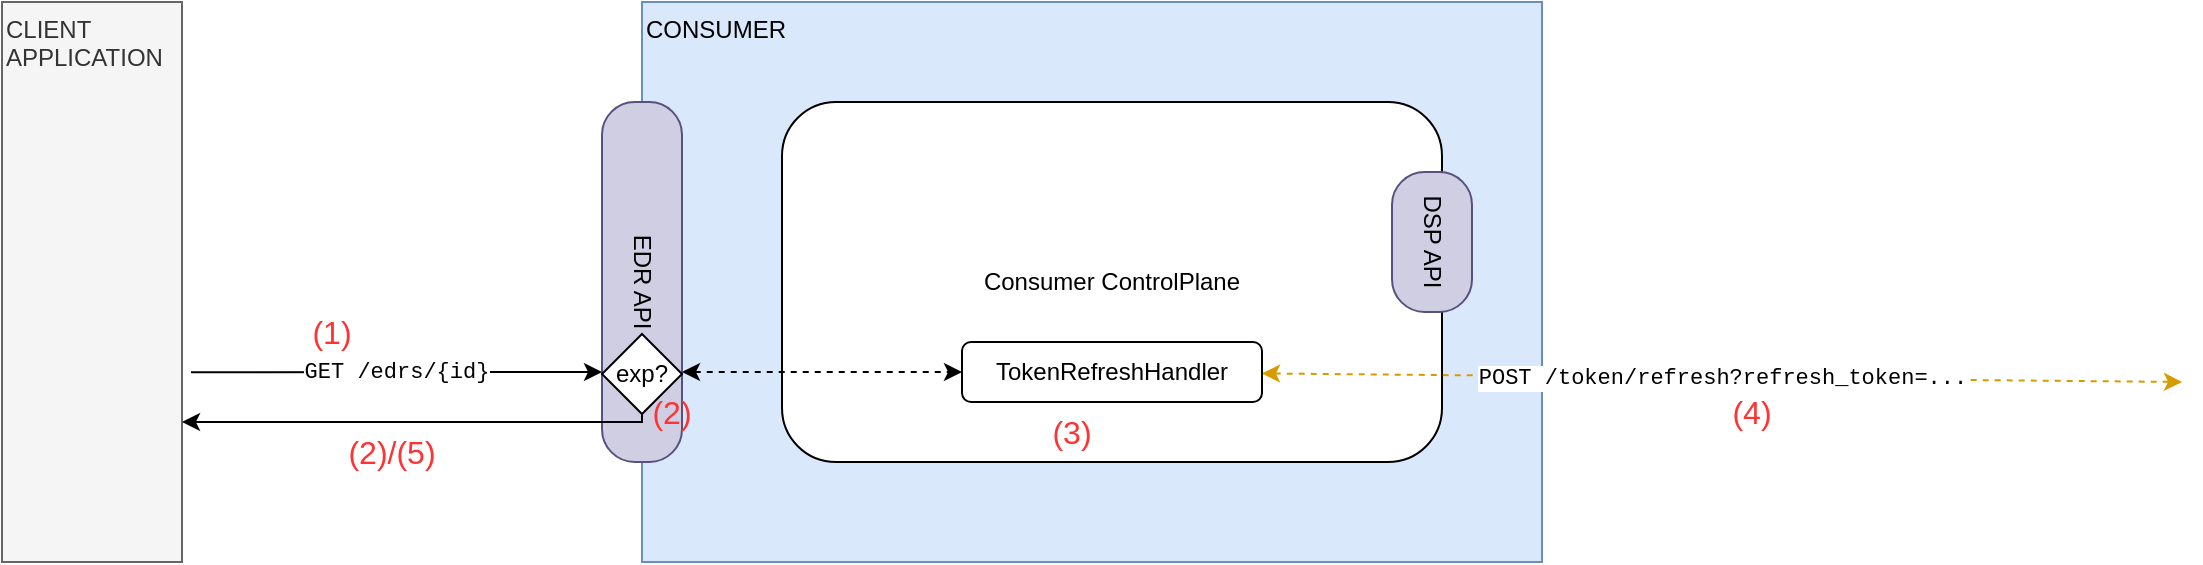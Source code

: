 <mxfile version="24.0.4" type="device">
  <diagram name="Page-1" id="QkwFA1DzPIJVPvUpdssr">
    <mxGraphModel dx="1884" dy="1847" grid="1" gridSize="10" guides="1" tooltips="1" connect="1" arrows="1" fold="1" page="1" pageScale="1" pageWidth="827" pageHeight="1169" math="0" shadow="0">
      <root>
        <mxCell id="0" />
        <mxCell id="1" parent="0" />
        <mxCell id="9Vp6ap9HHpzuf-tuijH6-1" value="&lt;div align=&quot;left&quot;&gt;CONSUMER&lt;/div&gt;" style="rounded=0;whiteSpace=wrap;html=1;fillColor=#dae8fc;strokeColor=#6c8ebf;align=left;verticalAlign=top;" parent="1" vertex="1">
          <mxGeometry x="-420" y="-20" width="450" height="280" as="geometry" />
        </mxCell>
        <mxCell id="9Vp6ap9HHpzuf-tuijH6-2" value="Consumer ControlPlane" style="rounded=1;whiteSpace=wrap;html=1;" parent="1" vertex="1">
          <mxGeometry x="-350" y="30" width="330" height="180" as="geometry" />
        </mxCell>
        <mxCell id="9Vp6ap9HHpzuf-tuijH6-4" value="DSP API" style="rounded=1;whiteSpace=wrap;html=1;arcSize=41;rotation=90;fillColor=#d0cee2;strokeColor=#56517e;" parent="1" vertex="1">
          <mxGeometry x="-60" y="80" width="70" height="40" as="geometry" />
        </mxCell>
        <mxCell id="9Vp6ap9HHpzuf-tuijH6-15" style="edgeStyle=orthogonalEdgeStyle;rounded=0;orthogonalLoop=1;jettySize=auto;html=1;entryX=0;entryY=0.5;entryDx=0;entryDy=0;exitX=0.75;exitY=0;exitDx=0;exitDy=0;dashed=1;startArrow=classic;startFill=1;" parent="1" source="9Vp6ap9HHpzuf-tuijH6-6" target="9Vp6ap9HHpzuf-tuijH6-16" edge="1">
          <mxGeometry relative="1" as="geometry" />
        </mxCell>
        <mxCell id="9Vp6ap9HHpzuf-tuijH6-6" value="EDR API" style="rounded=1;whiteSpace=wrap;html=1;arcSize=41;rotation=90;fillColor=#d0cee2;strokeColor=#56517e;align=center;" parent="1" vertex="1">
          <mxGeometry x="-510" y="100" width="180" height="40" as="geometry" />
        </mxCell>
        <mxCell id="9Vp6ap9HHpzuf-tuijH6-8" value="GET /edrs/{id}" style="endArrow=classic;html=1;rounded=0;fontFamily=Courier New;entryX=0.75;entryY=1;entryDx=0;entryDy=0;exitX=1.05;exitY=0.661;exitDx=0;exitDy=0;exitPerimeter=0;" parent="1" source="9Vp6ap9HHpzuf-tuijH6-11" target="9Vp6ap9HHpzuf-tuijH6-6" edge="1">
          <mxGeometry x="0.002" width="50" height="50" relative="1" as="geometry">
            <mxPoint x="-600" y="165" as="sourcePoint" />
            <mxPoint x="-450" y="172" as="targetPoint" />
            <mxPoint as="offset" />
          </mxGeometry>
        </mxCell>
        <mxCell id="9Vp6ap9HHpzuf-tuijH6-9" value="(1)" style="text;html=1;align=center;verticalAlign=middle;whiteSpace=wrap;rounded=0;fontSize=16;fontColor=#FF3333;" parent="1" vertex="1">
          <mxGeometry x="-610" y="130" width="70" height="30" as="geometry" />
        </mxCell>
        <mxCell id="9Vp6ap9HHpzuf-tuijH6-11" value="CLIENT APPLICATION" style="rounded=0;whiteSpace=wrap;html=1;align=left;verticalAlign=top;fillColor=#f5f5f5;fontColor=#333333;strokeColor=#666666;" parent="1" vertex="1">
          <mxGeometry x="-740" y="-20" width="90" height="280" as="geometry" />
        </mxCell>
        <mxCell id="9Vp6ap9HHpzuf-tuijH6-12" value="(2)" style="text;html=1;align=center;verticalAlign=middle;whiteSpace=wrap;rounded=0;fontSize=16;fontColor=#FF3333;rotation=0;dashed=1;" parent="1" vertex="1">
          <mxGeometry x="-440" y="170" width="70" height="30" as="geometry" />
        </mxCell>
        <mxCell id="9Vp6ap9HHpzuf-tuijH6-13" value="POST /token/refresh?refresh_token=..." style="endArrow=classic;html=1;rounded=0;fontFamily=Courier New;fillColor=#ffe6cc;strokeColor=#d79b00;dashed=1;startArrow=classic;startFill=1;" parent="1" source="9Vp6ap9HHpzuf-tuijH6-16" edge="1">
          <mxGeometry width="50" height="50" relative="1" as="geometry">
            <mxPoint x="-20" y="170" as="sourcePoint" />
            <mxPoint x="350" y="170" as="targetPoint" />
          </mxGeometry>
        </mxCell>
        <mxCell id="9Vp6ap9HHpzuf-tuijH6-14" value="(3)" style="text;html=1;align=center;verticalAlign=middle;whiteSpace=wrap;rounded=0;fontSize=16;fontColor=#FF3333;dashed=1;" parent="1" vertex="1">
          <mxGeometry x="-240" y="180" width="70" height="30" as="geometry" />
        </mxCell>
        <mxCell id="9Vp6ap9HHpzuf-tuijH6-16" value="TokenRefreshHandler" style="rounded=1;whiteSpace=wrap;html=1;" parent="1" vertex="1">
          <mxGeometry x="-260" y="150" width="150" height="30" as="geometry" />
        </mxCell>
        <mxCell id="dR5asBM_HeGZLUQ2tBJT-1" value="(4)" style="text;html=1;align=center;verticalAlign=middle;whiteSpace=wrap;rounded=0;fontSize=16;fontColor=#FF3333;rotation=0;dashed=1;" vertex="1" parent="1">
          <mxGeometry x="100" y="170" width="70" height="30" as="geometry" />
        </mxCell>
        <mxCell id="dR5asBM_HeGZLUQ2tBJT-6" style="edgeStyle=orthogonalEdgeStyle;rounded=0;orthogonalLoop=1;jettySize=auto;html=1;entryX=1;entryY=0.75;entryDx=0;entryDy=0;" edge="1" parent="1" source="dR5asBM_HeGZLUQ2tBJT-2" target="9Vp6ap9HHpzuf-tuijH6-11">
          <mxGeometry relative="1" as="geometry">
            <Array as="points">
              <mxPoint x="-420" y="190" />
            </Array>
          </mxGeometry>
        </mxCell>
        <mxCell id="dR5asBM_HeGZLUQ2tBJT-2" value="exp?" style="rhombus;whiteSpace=wrap;html=1;" vertex="1" parent="1">
          <mxGeometry x="-440" y="146" width="40" height="40" as="geometry" />
        </mxCell>
        <mxCell id="dR5asBM_HeGZLUQ2tBJT-7" value="(2)/(5)" style="text;html=1;align=center;verticalAlign=middle;whiteSpace=wrap;rounded=0;fontSize=16;fontColor=#FF3333;rotation=0;dashed=1;" vertex="1" parent="1">
          <mxGeometry x="-580" y="190" width="70" height="30" as="geometry" />
        </mxCell>
      </root>
    </mxGraphModel>
  </diagram>
</mxfile>
